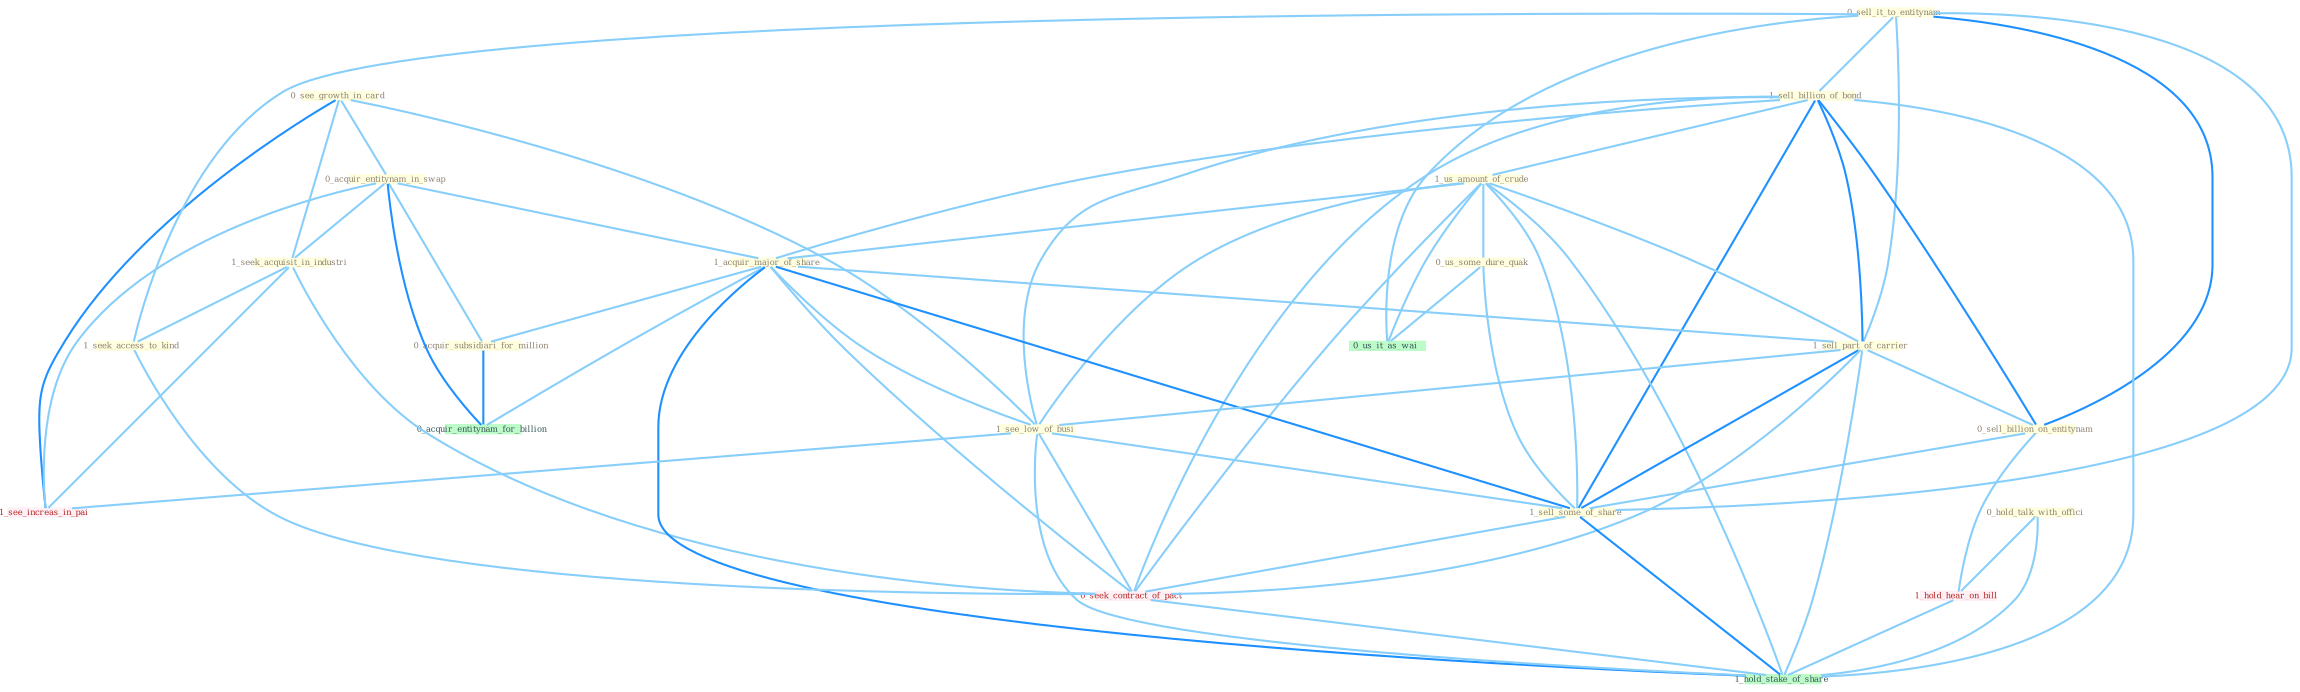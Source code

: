 Graph G{ 
    node
    [shape=polygon,style=filled,width=.5,height=.06,color="#BDFCC9",fixedsize=true,fontsize=4,
    fontcolor="#2f4f4f"];
    {node
    [color="#ffffe0", fontcolor="#8b7d6b"] "0_see_growth_in_card " "0_acquir_entitynam_in_swap " "0_sell_it_to_entitynam " "1_sell_billion_of_bond " "1_seek_acquisit_in_industri " "1_us_amount_of_crude " "1_acquir_major_of_share " "1_seek_access_to_kind " "0_acquir_subsidiari_for_million " "1_sell_part_of_carrier " "0_sell_billion_on_entitynam " "1_see_low_of_busi " "0_us_some_dure_quak " "1_sell_some_of_share " "0_hold_talk_with_offici "}
{node [color="#fff0f5", fontcolor="#b22222"] "0_seek_contract_of_pact " "1_see_increas_in_pai " "1_hold_hear_on_bill "}
edge [color="#B0E2FF"];

	"0_see_growth_in_card " -- "0_acquir_entitynam_in_swap " [w="1", color="#87cefa" ];
	"0_see_growth_in_card " -- "1_seek_acquisit_in_industri " [w="1", color="#87cefa" ];
	"0_see_growth_in_card " -- "1_see_low_of_busi " [w="1", color="#87cefa" ];
	"0_see_growth_in_card " -- "1_see_increas_in_pai " [w="2", color="#1e90ff" , len=0.8];
	"0_acquir_entitynam_in_swap " -- "1_seek_acquisit_in_industri " [w="1", color="#87cefa" ];
	"0_acquir_entitynam_in_swap " -- "1_acquir_major_of_share " [w="1", color="#87cefa" ];
	"0_acquir_entitynam_in_swap " -- "0_acquir_subsidiari_for_million " [w="1", color="#87cefa" ];
	"0_acquir_entitynam_in_swap " -- "0_acquir_entitynam_for_billion " [w="2", color="#1e90ff" , len=0.8];
	"0_acquir_entitynam_in_swap " -- "1_see_increas_in_pai " [w="1", color="#87cefa" ];
	"0_sell_it_to_entitynam " -- "1_sell_billion_of_bond " [w="1", color="#87cefa" ];
	"0_sell_it_to_entitynam " -- "1_seek_access_to_kind " [w="1", color="#87cefa" ];
	"0_sell_it_to_entitynam " -- "1_sell_part_of_carrier " [w="1", color="#87cefa" ];
	"0_sell_it_to_entitynam " -- "0_sell_billion_on_entitynam " [w="2", color="#1e90ff" , len=0.8];
	"0_sell_it_to_entitynam " -- "1_sell_some_of_share " [w="1", color="#87cefa" ];
	"0_sell_it_to_entitynam " -- "0_us_it_as_wai " [w="1", color="#87cefa" ];
	"1_sell_billion_of_bond " -- "1_us_amount_of_crude " [w="1", color="#87cefa" ];
	"1_sell_billion_of_bond " -- "1_acquir_major_of_share " [w="1", color="#87cefa" ];
	"1_sell_billion_of_bond " -- "1_sell_part_of_carrier " [w="2", color="#1e90ff" , len=0.8];
	"1_sell_billion_of_bond " -- "0_sell_billion_on_entitynam " [w="2", color="#1e90ff" , len=0.8];
	"1_sell_billion_of_bond " -- "1_see_low_of_busi " [w="1", color="#87cefa" ];
	"1_sell_billion_of_bond " -- "1_sell_some_of_share " [w="2", color="#1e90ff" , len=0.8];
	"1_sell_billion_of_bond " -- "0_seek_contract_of_pact " [w="1", color="#87cefa" ];
	"1_sell_billion_of_bond " -- "1_hold_stake_of_share " [w="1", color="#87cefa" ];
	"1_seek_acquisit_in_industri " -- "1_seek_access_to_kind " [w="1", color="#87cefa" ];
	"1_seek_acquisit_in_industri " -- "0_seek_contract_of_pact " [w="1", color="#87cefa" ];
	"1_seek_acquisit_in_industri " -- "1_see_increas_in_pai " [w="1", color="#87cefa" ];
	"1_us_amount_of_crude " -- "1_acquir_major_of_share " [w="1", color="#87cefa" ];
	"1_us_amount_of_crude " -- "1_sell_part_of_carrier " [w="1", color="#87cefa" ];
	"1_us_amount_of_crude " -- "1_see_low_of_busi " [w="1", color="#87cefa" ];
	"1_us_amount_of_crude " -- "0_us_some_dure_quak " [w="1", color="#87cefa" ];
	"1_us_amount_of_crude " -- "1_sell_some_of_share " [w="1", color="#87cefa" ];
	"1_us_amount_of_crude " -- "0_seek_contract_of_pact " [w="1", color="#87cefa" ];
	"1_us_amount_of_crude " -- "0_us_it_as_wai " [w="1", color="#87cefa" ];
	"1_us_amount_of_crude " -- "1_hold_stake_of_share " [w="1", color="#87cefa" ];
	"1_acquir_major_of_share " -- "0_acquir_subsidiari_for_million " [w="1", color="#87cefa" ];
	"1_acquir_major_of_share " -- "1_sell_part_of_carrier " [w="1", color="#87cefa" ];
	"1_acquir_major_of_share " -- "1_see_low_of_busi " [w="1", color="#87cefa" ];
	"1_acquir_major_of_share " -- "1_sell_some_of_share " [w="2", color="#1e90ff" , len=0.8];
	"1_acquir_major_of_share " -- "0_seek_contract_of_pact " [w="1", color="#87cefa" ];
	"1_acquir_major_of_share " -- "0_acquir_entitynam_for_billion " [w="1", color="#87cefa" ];
	"1_acquir_major_of_share " -- "1_hold_stake_of_share " [w="2", color="#1e90ff" , len=0.8];
	"1_seek_access_to_kind " -- "0_seek_contract_of_pact " [w="1", color="#87cefa" ];
	"0_acquir_subsidiari_for_million " -- "0_acquir_entitynam_for_billion " [w="2", color="#1e90ff" , len=0.8];
	"1_sell_part_of_carrier " -- "0_sell_billion_on_entitynam " [w="1", color="#87cefa" ];
	"1_sell_part_of_carrier " -- "1_see_low_of_busi " [w="1", color="#87cefa" ];
	"1_sell_part_of_carrier " -- "1_sell_some_of_share " [w="2", color="#1e90ff" , len=0.8];
	"1_sell_part_of_carrier " -- "0_seek_contract_of_pact " [w="1", color="#87cefa" ];
	"1_sell_part_of_carrier " -- "1_hold_stake_of_share " [w="1", color="#87cefa" ];
	"0_sell_billion_on_entitynam " -- "1_sell_some_of_share " [w="1", color="#87cefa" ];
	"0_sell_billion_on_entitynam " -- "1_hold_hear_on_bill " [w="1", color="#87cefa" ];
	"1_see_low_of_busi " -- "1_sell_some_of_share " [w="1", color="#87cefa" ];
	"1_see_low_of_busi " -- "0_seek_contract_of_pact " [w="1", color="#87cefa" ];
	"1_see_low_of_busi " -- "1_see_increas_in_pai " [w="1", color="#87cefa" ];
	"1_see_low_of_busi " -- "1_hold_stake_of_share " [w="1", color="#87cefa" ];
	"0_us_some_dure_quak " -- "1_sell_some_of_share " [w="1", color="#87cefa" ];
	"0_us_some_dure_quak " -- "0_us_it_as_wai " [w="1", color="#87cefa" ];
	"1_sell_some_of_share " -- "0_seek_contract_of_pact " [w="1", color="#87cefa" ];
	"1_sell_some_of_share " -- "1_hold_stake_of_share " [w="2", color="#1e90ff" , len=0.8];
	"0_hold_talk_with_offici " -- "1_hold_hear_on_bill " [w="1", color="#87cefa" ];
	"0_hold_talk_with_offici " -- "1_hold_stake_of_share " [w="1", color="#87cefa" ];
	"0_seek_contract_of_pact " -- "1_hold_stake_of_share " [w="1", color="#87cefa" ];
	"1_hold_hear_on_bill " -- "1_hold_stake_of_share " [w="1", color="#87cefa" ];
}